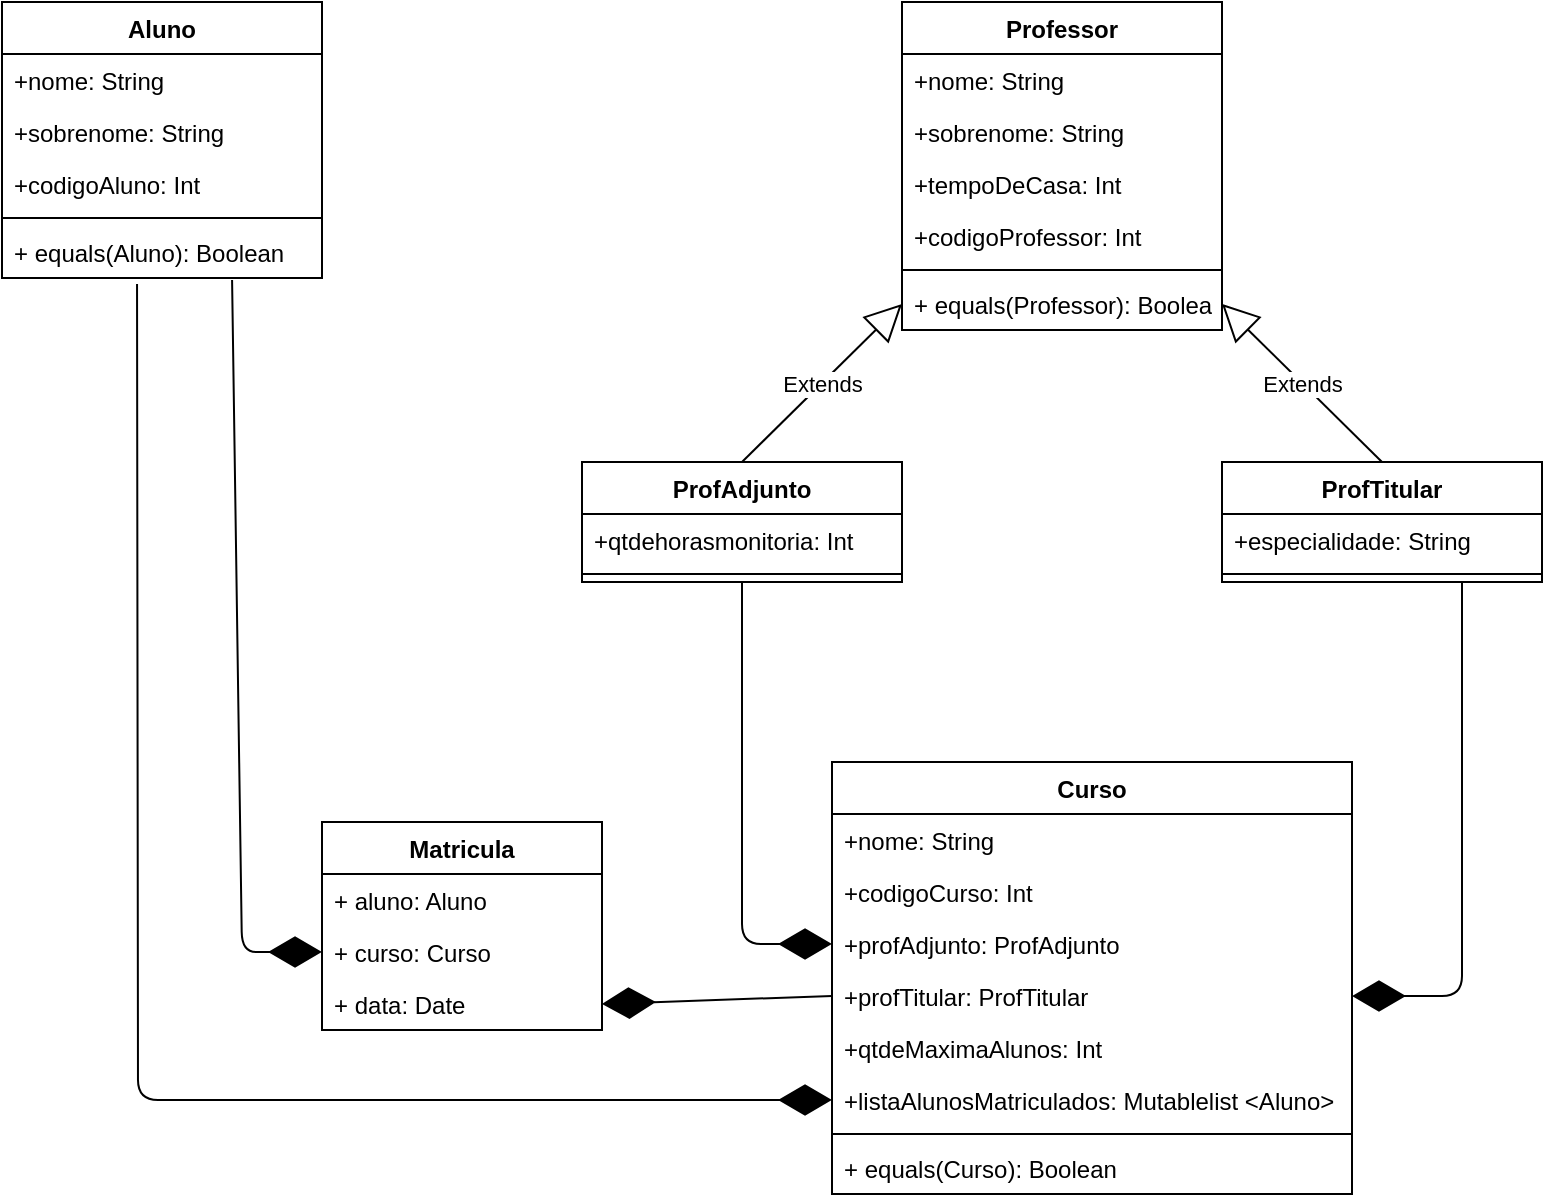 <mxfile version="13.7.5" type="device"><diagram id="v3Cg1NGe2RmdBt5yivAi" name="Página-1"><mxGraphModel dx="1165" dy="545" grid="1" gridSize="10" guides="1" tooltips="1" connect="1" arrows="1" fold="1" page="1" pageScale="1" pageWidth="1169" pageHeight="827" math="0" shadow="0"><root><mxCell id="0"/><mxCell id="1" parent="0"/><mxCell id="-B7oGZebIbUH_Uu8g_NC-1" value="Aluno" style="swimlane;fontStyle=1;align=center;verticalAlign=top;childLayout=stackLayout;horizontal=1;startSize=26;horizontalStack=0;resizeParent=1;resizeParentMax=0;resizeLast=0;collapsible=1;marginBottom=0;" parent="1" vertex="1"><mxGeometry x="170" y="140" width="160" height="138" as="geometry"/></mxCell><mxCell id="-B7oGZebIbUH_Uu8g_NC-2" value="+nome: String" style="text;strokeColor=none;fillColor=none;align=left;verticalAlign=top;spacingLeft=4;spacingRight=4;overflow=hidden;rotatable=0;points=[[0,0.5],[1,0.5]];portConstraint=eastwest;" parent="-B7oGZebIbUH_Uu8g_NC-1" vertex="1"><mxGeometry y="26" width="160" height="26" as="geometry"/></mxCell><mxCell id="-B7oGZebIbUH_Uu8g_NC-5" value="+sobrenome: String" style="text;strokeColor=none;fillColor=none;align=left;verticalAlign=top;spacingLeft=4;spacingRight=4;overflow=hidden;rotatable=0;points=[[0,0.5],[1,0.5]];portConstraint=eastwest;" parent="-B7oGZebIbUH_Uu8g_NC-1" vertex="1"><mxGeometry y="52" width="160" height="26" as="geometry"/></mxCell><mxCell id="-B7oGZebIbUH_Uu8g_NC-6" value="+codigoAluno: Int" style="text;strokeColor=none;fillColor=none;align=left;verticalAlign=top;spacingLeft=4;spacingRight=4;overflow=hidden;rotatable=0;points=[[0,0.5],[1,0.5]];portConstraint=eastwest;" parent="-B7oGZebIbUH_Uu8g_NC-1" vertex="1"><mxGeometry y="78" width="160" height="26" as="geometry"/></mxCell><mxCell id="-B7oGZebIbUH_Uu8g_NC-3" value="" style="line;strokeWidth=1;fillColor=none;align=left;verticalAlign=middle;spacingTop=-1;spacingLeft=3;spacingRight=3;rotatable=0;labelPosition=right;points=[];portConstraint=eastwest;" parent="-B7oGZebIbUH_Uu8g_NC-1" vertex="1"><mxGeometry y="104" width="160" height="8" as="geometry"/></mxCell><mxCell id="-B7oGZebIbUH_Uu8g_NC-4" value="+ equals(Aluno): Boolean" style="text;strokeColor=none;fillColor=none;align=left;verticalAlign=top;spacingLeft=4;spacingRight=4;overflow=hidden;rotatable=0;points=[[0,0.5],[1,0.5]];portConstraint=eastwest;" parent="-B7oGZebIbUH_Uu8g_NC-1" vertex="1"><mxGeometry y="112" width="160" height="26" as="geometry"/></mxCell><mxCell id="-B7oGZebIbUH_Uu8g_NC-13" value="Professor" style="swimlane;fontStyle=1;align=center;verticalAlign=top;childLayout=stackLayout;horizontal=1;startSize=26;horizontalStack=0;resizeParent=1;resizeParentMax=0;resizeLast=0;collapsible=1;marginBottom=0;" parent="1" vertex="1"><mxGeometry x="620" y="140" width="160" height="164" as="geometry"/></mxCell><mxCell id="-B7oGZebIbUH_Uu8g_NC-14" value="+nome: String" style="text;strokeColor=none;fillColor=none;align=left;verticalAlign=top;spacingLeft=4;spacingRight=4;overflow=hidden;rotatable=0;points=[[0,0.5],[1,0.5]];portConstraint=eastwest;" parent="-B7oGZebIbUH_Uu8g_NC-13" vertex="1"><mxGeometry y="26" width="160" height="26" as="geometry"/></mxCell><mxCell id="-B7oGZebIbUH_Uu8g_NC-15" value="+sobrenome: String" style="text;strokeColor=none;fillColor=none;align=left;verticalAlign=top;spacingLeft=4;spacingRight=4;overflow=hidden;rotatable=0;points=[[0,0.5],[1,0.5]];portConstraint=eastwest;" parent="-B7oGZebIbUH_Uu8g_NC-13" vertex="1"><mxGeometry y="52" width="160" height="26" as="geometry"/></mxCell><mxCell id="-B7oGZebIbUH_Uu8g_NC-16" value="+tempoDeCasa: Int" style="text;strokeColor=none;fillColor=none;align=left;verticalAlign=top;spacingLeft=4;spacingRight=4;overflow=hidden;rotatable=0;points=[[0,0.5],[1,0.5]];portConstraint=eastwest;" parent="-B7oGZebIbUH_Uu8g_NC-13" vertex="1"><mxGeometry y="78" width="160" height="26" as="geometry"/></mxCell><mxCell id="-B7oGZebIbUH_Uu8g_NC-19" value="+codigoProfessor: Int" style="text;strokeColor=none;fillColor=none;align=left;verticalAlign=top;spacingLeft=4;spacingRight=4;overflow=hidden;rotatable=0;points=[[0,0.5],[1,0.5]];portConstraint=eastwest;" parent="-B7oGZebIbUH_Uu8g_NC-13" vertex="1"><mxGeometry y="104" width="160" height="26" as="geometry"/></mxCell><mxCell id="-B7oGZebIbUH_Uu8g_NC-17" value="" style="line;strokeWidth=1;fillColor=none;align=left;verticalAlign=middle;spacingTop=-1;spacingLeft=3;spacingRight=3;rotatable=0;labelPosition=right;points=[];portConstraint=eastwest;" parent="-B7oGZebIbUH_Uu8g_NC-13" vertex="1"><mxGeometry y="130" width="160" height="8" as="geometry"/></mxCell><mxCell id="-B7oGZebIbUH_Uu8g_NC-18" value="+ equals(Professor): Boolean" style="text;strokeColor=none;fillColor=none;align=left;verticalAlign=top;spacingLeft=4;spacingRight=4;overflow=hidden;rotatable=0;points=[[0,0.5],[1,0.5]];portConstraint=eastwest;" parent="-B7oGZebIbUH_Uu8g_NC-13" vertex="1"><mxGeometry y="138" width="160" height="26" as="geometry"/></mxCell><mxCell id="-B7oGZebIbUH_Uu8g_NC-30" value="Extends" style="endArrow=block;endSize=16;endFill=0;html=1;exitX=0.5;exitY=0;exitDx=0;exitDy=0;entryX=0;entryY=0.5;entryDx=0;entryDy=0;" parent="1" source="-B7oGZebIbUH_Uu8g_NC-20" target="-B7oGZebIbUH_Uu8g_NC-18" edge="1"><mxGeometry width="160" relative="1" as="geometry"><mxPoint x="660" y="340" as="sourcePoint"/><mxPoint x="820" y="340" as="targetPoint"/></mxGeometry></mxCell><mxCell id="-B7oGZebIbUH_Uu8g_NC-31" value="Extends" style="endArrow=block;endSize=16;endFill=0;html=1;exitX=0.5;exitY=0;exitDx=0;exitDy=0;entryX=1;entryY=0.5;entryDx=0;entryDy=0;" parent="1" source="-B7oGZebIbUH_Uu8g_NC-27" target="-B7oGZebIbUH_Uu8g_NC-18" edge="1"><mxGeometry width="160" relative="1" as="geometry"><mxPoint x="660" y="340" as="sourcePoint"/><mxPoint x="820" y="340" as="targetPoint"/></mxGeometry></mxCell><mxCell id="-B7oGZebIbUH_Uu8g_NC-27" value="ProfTitular" style="swimlane;fontStyle=1;align=center;verticalAlign=top;childLayout=stackLayout;horizontal=1;startSize=26;horizontalStack=0;resizeParent=1;resizeParentMax=0;resizeLast=0;collapsible=1;marginBottom=0;" parent="1" vertex="1"><mxGeometry x="780" y="370" width="160" height="60" as="geometry"/></mxCell><mxCell id="-B7oGZebIbUH_Uu8g_NC-28" value="+especialidade: String" style="text;strokeColor=none;fillColor=none;align=left;verticalAlign=top;spacingLeft=4;spacingRight=4;overflow=hidden;rotatable=0;points=[[0,0.5],[1,0.5]];portConstraint=eastwest;" parent="-B7oGZebIbUH_Uu8g_NC-27" vertex="1"><mxGeometry y="26" width="160" height="26" as="geometry"/></mxCell><mxCell id="-B7oGZebIbUH_Uu8g_NC-29" value="" style="line;strokeWidth=1;fillColor=none;align=left;verticalAlign=middle;spacingTop=-1;spacingLeft=3;spacingRight=3;rotatable=0;labelPosition=right;points=[];portConstraint=eastwest;" parent="-B7oGZebIbUH_Uu8g_NC-27" vertex="1"><mxGeometry y="52" width="160" height="8" as="geometry"/></mxCell><mxCell id="-B7oGZebIbUH_Uu8g_NC-20" value="ProfAdjunto" style="swimlane;fontStyle=1;align=center;verticalAlign=top;childLayout=stackLayout;horizontal=1;startSize=26;horizontalStack=0;resizeParent=1;resizeParentMax=0;resizeLast=0;collapsible=1;marginBottom=0;" parent="1" vertex="1"><mxGeometry x="460" y="370" width="160" height="60" as="geometry"/></mxCell><mxCell id="-B7oGZebIbUH_Uu8g_NC-24" value="+qtdehorasmonitoria: Int" style="text;strokeColor=none;fillColor=none;align=left;verticalAlign=top;spacingLeft=4;spacingRight=4;overflow=hidden;rotatable=0;points=[[0,0.5],[1,0.5]];portConstraint=eastwest;" parent="-B7oGZebIbUH_Uu8g_NC-20" vertex="1"><mxGeometry y="26" width="160" height="26" as="geometry"/></mxCell><mxCell id="-B7oGZebIbUH_Uu8g_NC-25" value="" style="line;strokeWidth=1;fillColor=none;align=left;verticalAlign=middle;spacingTop=-1;spacingLeft=3;spacingRight=3;rotatable=0;labelPosition=right;points=[];portConstraint=eastwest;" parent="-B7oGZebIbUH_Uu8g_NC-20" vertex="1"><mxGeometry y="52" width="160" height="8" as="geometry"/></mxCell><mxCell id="-B7oGZebIbUH_Uu8g_NC-32" value="" style="endArrow=diamondThin;endFill=1;endSize=24;html=1;entryX=0;entryY=0.5;entryDx=0;entryDy=0;exitX=0.5;exitY=1;exitDx=0;exitDy=0;" parent="1" source="-B7oGZebIbUH_Uu8g_NC-20" target="-B7oGZebIbUH_Uu8g_NC-37" edge="1"><mxGeometry width="160" relative="1" as="geometry"><mxPoint x="240" y="429" as="sourcePoint"/><mxPoint x="400" y="429" as="targetPoint"/><Array as="points"><mxPoint x="540" y="611"/></Array></mxGeometry></mxCell><mxCell id="-B7oGZebIbUH_Uu8g_NC-33" value="" style="endArrow=diamondThin;endFill=1;endSize=24;html=1;entryX=1;entryY=0.5;entryDx=0;entryDy=0;exitX=0.75;exitY=1;exitDx=0;exitDy=0;" parent="1" source="-B7oGZebIbUH_Uu8g_NC-27" target="-B7oGZebIbUH_Uu8g_NC-36" edge="1"><mxGeometry width="160" relative="1" as="geometry"><mxPoint x="840" y="520" as="sourcePoint"/><mxPoint x="1000" y="520" as="targetPoint"/><Array as="points"><mxPoint x="900" y="637"/></Array></mxGeometry></mxCell><mxCell id="-B7oGZebIbUH_Uu8g_NC-7" value="Curso" style="swimlane;fontStyle=1;align=center;verticalAlign=top;childLayout=stackLayout;horizontal=1;startSize=26;horizontalStack=0;resizeParent=1;resizeParentMax=0;resizeLast=0;collapsible=1;marginBottom=0;" parent="1" vertex="1"><mxGeometry x="585" y="520" width="260" height="216" as="geometry"/></mxCell><mxCell id="-B7oGZebIbUH_Uu8g_NC-8" value="+nome: String" style="text;strokeColor=none;fillColor=none;align=left;verticalAlign=top;spacingLeft=4;spacingRight=4;overflow=hidden;rotatable=0;points=[[0,0.5],[1,0.5]];portConstraint=eastwest;" parent="-B7oGZebIbUH_Uu8g_NC-7" vertex="1"><mxGeometry y="26" width="260" height="26" as="geometry"/></mxCell><mxCell id="-B7oGZebIbUH_Uu8g_NC-35" value="+codigoCurso: Int" style="text;strokeColor=none;fillColor=none;align=left;verticalAlign=top;spacingLeft=4;spacingRight=4;overflow=hidden;rotatable=0;points=[[0,0.5],[1,0.5]];portConstraint=eastwest;" parent="-B7oGZebIbUH_Uu8g_NC-7" vertex="1"><mxGeometry y="52" width="260" height="26" as="geometry"/></mxCell><mxCell id="-B7oGZebIbUH_Uu8g_NC-37" value="+profAdjunto: ProfAdjunto" style="text;strokeColor=none;fillColor=none;align=left;verticalAlign=top;spacingLeft=4;spacingRight=4;overflow=hidden;rotatable=0;points=[[0,0.5],[1,0.5]];portConstraint=eastwest;" parent="-B7oGZebIbUH_Uu8g_NC-7" vertex="1"><mxGeometry y="78" width="260" height="26" as="geometry"/></mxCell><mxCell id="-B7oGZebIbUH_Uu8g_NC-36" value="+profTitular: ProfTitular" style="text;strokeColor=none;fillColor=none;align=left;verticalAlign=top;spacingLeft=4;spacingRight=4;overflow=hidden;rotatable=0;points=[[0,0.5],[1,0.5]];portConstraint=eastwest;" parent="-B7oGZebIbUH_Uu8g_NC-7" vertex="1"><mxGeometry y="104" width="260" height="26" as="geometry"/></mxCell><mxCell id="-B7oGZebIbUH_Uu8g_NC-34" value="+qtdeMaximaAlunos: Int" style="text;strokeColor=none;fillColor=none;align=left;verticalAlign=top;spacingLeft=4;spacingRight=4;overflow=hidden;rotatable=0;points=[[0,0.5],[1,0.5]];portConstraint=eastwest;" parent="-B7oGZebIbUH_Uu8g_NC-7" vertex="1"><mxGeometry y="130" width="260" height="26" as="geometry"/></mxCell><mxCell id="-B7oGZebIbUH_Uu8g_NC-10" value="+listaAlunosMatriculados: Mutablelist &lt;Aluno&gt;" style="text;strokeColor=none;fillColor=none;align=left;verticalAlign=top;spacingLeft=4;spacingRight=4;overflow=hidden;rotatable=0;points=[[0,0.5],[1,0.5]];portConstraint=eastwest;" parent="-B7oGZebIbUH_Uu8g_NC-7" vertex="1"><mxGeometry y="156" width="260" height="26" as="geometry"/></mxCell><mxCell id="-B7oGZebIbUH_Uu8g_NC-11" value="" style="line;strokeWidth=1;fillColor=none;align=left;verticalAlign=middle;spacingTop=-1;spacingLeft=3;spacingRight=3;rotatable=0;labelPosition=right;points=[];portConstraint=eastwest;" parent="-B7oGZebIbUH_Uu8g_NC-7" vertex="1"><mxGeometry y="182" width="260" height="8" as="geometry"/></mxCell><mxCell id="-B7oGZebIbUH_Uu8g_NC-12" value="+ equals(Curso): Boolean" style="text;strokeColor=none;fillColor=none;align=left;verticalAlign=top;spacingLeft=4;spacingRight=4;overflow=hidden;rotatable=0;points=[[0,0.5],[1,0.5]];portConstraint=eastwest;" parent="-B7oGZebIbUH_Uu8g_NC-7" vertex="1"><mxGeometry y="190" width="260" height="26" as="geometry"/></mxCell><mxCell id="-B7oGZebIbUH_Uu8g_NC-38" value="" style="endArrow=diamondThin;endFill=1;endSize=24;html=1;exitX=0.422;exitY=1.115;exitDx=0;exitDy=0;exitPerimeter=0;" parent="1" source="-B7oGZebIbUH_Uu8g_NC-4" target="-B7oGZebIbUH_Uu8g_NC-10" edge="1"><mxGeometry width="160" relative="1" as="geometry"><mxPoint x="230" y="430" as="sourcePoint"/><mxPoint x="540" y="690" as="targetPoint"/><Array as="points"><mxPoint x="238" y="689"/></Array></mxGeometry></mxCell><mxCell id="A8vYDsgPSV1OtKstLKBv-5" value="" style="endArrow=diamondThin;endFill=1;endSize=24;html=1;entryX=0;entryY=0.5;entryDx=0;entryDy=0;exitX=0.719;exitY=1.038;exitDx=0;exitDy=0;exitPerimeter=0;" edge="1" parent="1" source="-B7oGZebIbUH_Uu8g_NC-4" target="A8vYDsgPSV1OtKstLKBv-3"><mxGeometry width="160" relative="1" as="geometry"><mxPoint x="280" y="520" as="sourcePoint"/><mxPoint x="440" y="520" as="targetPoint"/><Array as="points"><mxPoint x="290" y="615"/></Array></mxGeometry></mxCell><mxCell id="A8vYDsgPSV1OtKstLKBv-6" value="" style="endArrow=diamondThin;endFill=1;endSize=24;html=1;entryX=1;entryY=0.5;entryDx=0;entryDy=0;exitX=0;exitY=0.5;exitDx=0;exitDy=0;" edge="1" parent="1" source="-B7oGZebIbUH_Uu8g_NC-36" target="A8vYDsgPSV1OtKstLKBv-4"><mxGeometry width="160" relative="1" as="geometry"><mxPoint x="295.04" y="288.988" as="sourcePoint"/><mxPoint x="340" y="635" as="targetPoint"/><Array as="points"/></mxGeometry></mxCell><mxCell id="A8vYDsgPSV1OtKstLKBv-1" value="Matricula" style="swimlane;fontStyle=1;childLayout=stackLayout;horizontal=1;startSize=26;fillColor=none;horizontalStack=0;resizeParent=1;resizeParentMax=0;resizeLast=0;collapsible=1;marginBottom=0;" vertex="1" parent="1"><mxGeometry x="330" y="550" width="140" height="104" as="geometry"/></mxCell><mxCell id="A8vYDsgPSV1OtKstLKBv-2" value="+ aluno: Aluno" style="text;strokeColor=none;fillColor=none;align=left;verticalAlign=top;spacingLeft=4;spacingRight=4;overflow=hidden;rotatable=0;points=[[0,0.5],[1,0.5]];portConstraint=eastwest;" vertex="1" parent="A8vYDsgPSV1OtKstLKBv-1"><mxGeometry y="26" width="140" height="26" as="geometry"/></mxCell><mxCell id="A8vYDsgPSV1OtKstLKBv-3" value="+ curso: Curso" style="text;strokeColor=none;fillColor=none;align=left;verticalAlign=top;spacingLeft=4;spacingRight=4;overflow=hidden;rotatable=0;points=[[0,0.5],[1,0.5]];portConstraint=eastwest;" vertex="1" parent="A8vYDsgPSV1OtKstLKBv-1"><mxGeometry y="52" width="140" height="26" as="geometry"/></mxCell><mxCell id="A8vYDsgPSV1OtKstLKBv-4" value="+ data: Date" style="text;strokeColor=none;fillColor=none;align=left;verticalAlign=top;spacingLeft=4;spacingRight=4;overflow=hidden;rotatable=0;points=[[0,0.5],[1,0.5]];portConstraint=eastwest;" vertex="1" parent="A8vYDsgPSV1OtKstLKBv-1"><mxGeometry y="78" width="140" height="26" as="geometry"/></mxCell></root></mxGraphModel></diagram></mxfile>